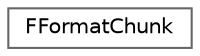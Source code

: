 digraph "Graphical Class Hierarchy"
{
 // INTERACTIVE_SVG=YES
 // LATEX_PDF_SIZE
  bgcolor="transparent";
  edge [fontname=Helvetica,fontsize=10,labelfontname=Helvetica,labelfontsize=10];
  node [fontname=Helvetica,fontsize=10,shape=box,height=0.2,width=0.4];
  rankdir="LR";
  Node0 [id="Node000000",label="FFormatChunk",height=0.2,width=0.4,color="grey40", fillcolor="white", style="filled",URL="$de/d87/structFFormatChunk.html",tooltip=" "];
}
